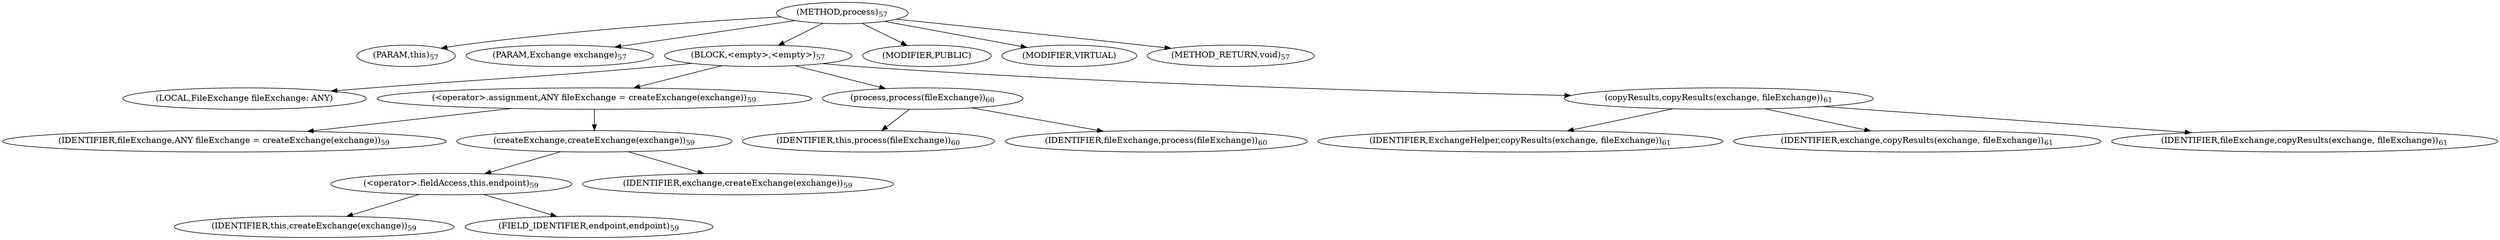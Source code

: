 digraph "process" {  
"53" [label = <(METHOD,process)<SUB>57</SUB>> ]
"7" [label = <(PARAM,this)<SUB>57</SUB>> ]
"54" [label = <(PARAM,Exchange exchange)<SUB>57</SUB>> ]
"55" [label = <(BLOCK,&lt;empty&gt;,&lt;empty&gt;)<SUB>57</SUB>> ]
"56" [label = <(LOCAL,FileExchange fileExchange: ANY)> ]
"57" [label = <(&lt;operator&gt;.assignment,ANY fileExchange = createExchange(exchange))<SUB>59</SUB>> ]
"58" [label = <(IDENTIFIER,fileExchange,ANY fileExchange = createExchange(exchange))<SUB>59</SUB>> ]
"59" [label = <(createExchange,createExchange(exchange))<SUB>59</SUB>> ]
"60" [label = <(&lt;operator&gt;.fieldAccess,this.endpoint)<SUB>59</SUB>> ]
"61" [label = <(IDENTIFIER,this,createExchange(exchange))<SUB>59</SUB>> ]
"62" [label = <(FIELD_IDENTIFIER,endpoint,endpoint)<SUB>59</SUB>> ]
"63" [label = <(IDENTIFIER,exchange,createExchange(exchange))<SUB>59</SUB>> ]
"64" [label = <(process,process(fileExchange))<SUB>60</SUB>> ]
"6" [label = <(IDENTIFIER,this,process(fileExchange))<SUB>60</SUB>> ]
"65" [label = <(IDENTIFIER,fileExchange,process(fileExchange))<SUB>60</SUB>> ]
"66" [label = <(copyResults,copyResults(exchange, fileExchange))<SUB>61</SUB>> ]
"67" [label = <(IDENTIFIER,ExchangeHelper,copyResults(exchange, fileExchange))<SUB>61</SUB>> ]
"68" [label = <(IDENTIFIER,exchange,copyResults(exchange, fileExchange))<SUB>61</SUB>> ]
"69" [label = <(IDENTIFIER,fileExchange,copyResults(exchange, fileExchange))<SUB>61</SUB>> ]
"70" [label = <(MODIFIER,PUBLIC)> ]
"71" [label = <(MODIFIER,VIRTUAL)> ]
"72" [label = <(METHOD_RETURN,void)<SUB>57</SUB>> ]
  "53" -> "7" 
  "53" -> "54" 
  "53" -> "55" 
  "53" -> "70" 
  "53" -> "71" 
  "53" -> "72" 
  "55" -> "56" 
  "55" -> "57" 
  "55" -> "64" 
  "55" -> "66" 
  "57" -> "58" 
  "57" -> "59" 
  "59" -> "60" 
  "59" -> "63" 
  "60" -> "61" 
  "60" -> "62" 
  "64" -> "6" 
  "64" -> "65" 
  "66" -> "67" 
  "66" -> "68" 
  "66" -> "69" 
}
